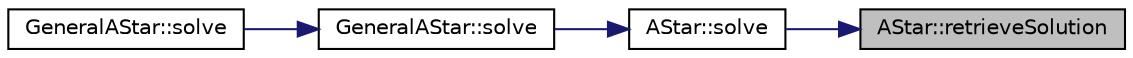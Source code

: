 digraph "AStar::retrieveSolution"
{
 // INTERACTIVE_SVG=YES
 // LATEX_PDF_SIZE
  edge [fontname="Helvetica",fontsize="10",labelfontname="Helvetica",labelfontsize="10"];
  node [fontname="Helvetica",fontsize="10",shape=record];
  rankdir="RL";
  Node1 [label="AStar::retrieveSolution",height=0.2,width=0.4,color="black", fillcolor="grey75", style="filled", fontcolor="black",tooltip="Goes from the Node node to the root and extract the Solution."];
  Node1 -> Node2 [dir="back",color="midnightblue",fontsize="10",style="solid",fontname="Helvetica"];
  Node2 [label="AStar::solve",height=0.2,width=0.4,color="black", fillcolor="white", style="filled",URL="$classAStar.html#aee8daf3c1ab228779d19a62fe4b9ceea",tooltip="Solve problem and return Solution."];
  Node2 -> Node3 [dir="back",color="midnightblue",fontsize="10",style="solid",fontname="Helvetica"];
  Node3 [label="GeneralAStar::solve",height=0.2,width=0.4,color="black", fillcolor="white", style="filled",URL="$classGeneralAStar.html#a51f6f9e1d855becaada1943dc5d9be76",tooltip=" "];
  Node3 -> Node4 [dir="back",color="midnightblue",fontsize="10",style="solid",fontname="Helvetica"];
  Node4 [label="GeneralAStar::solve",height=0.2,width=0.4,color="black", fillcolor="white", style="filled",URL="$classGeneralAStar.html#aae659c79e694be1be67a2893762f8410",tooltip=" "];
}
